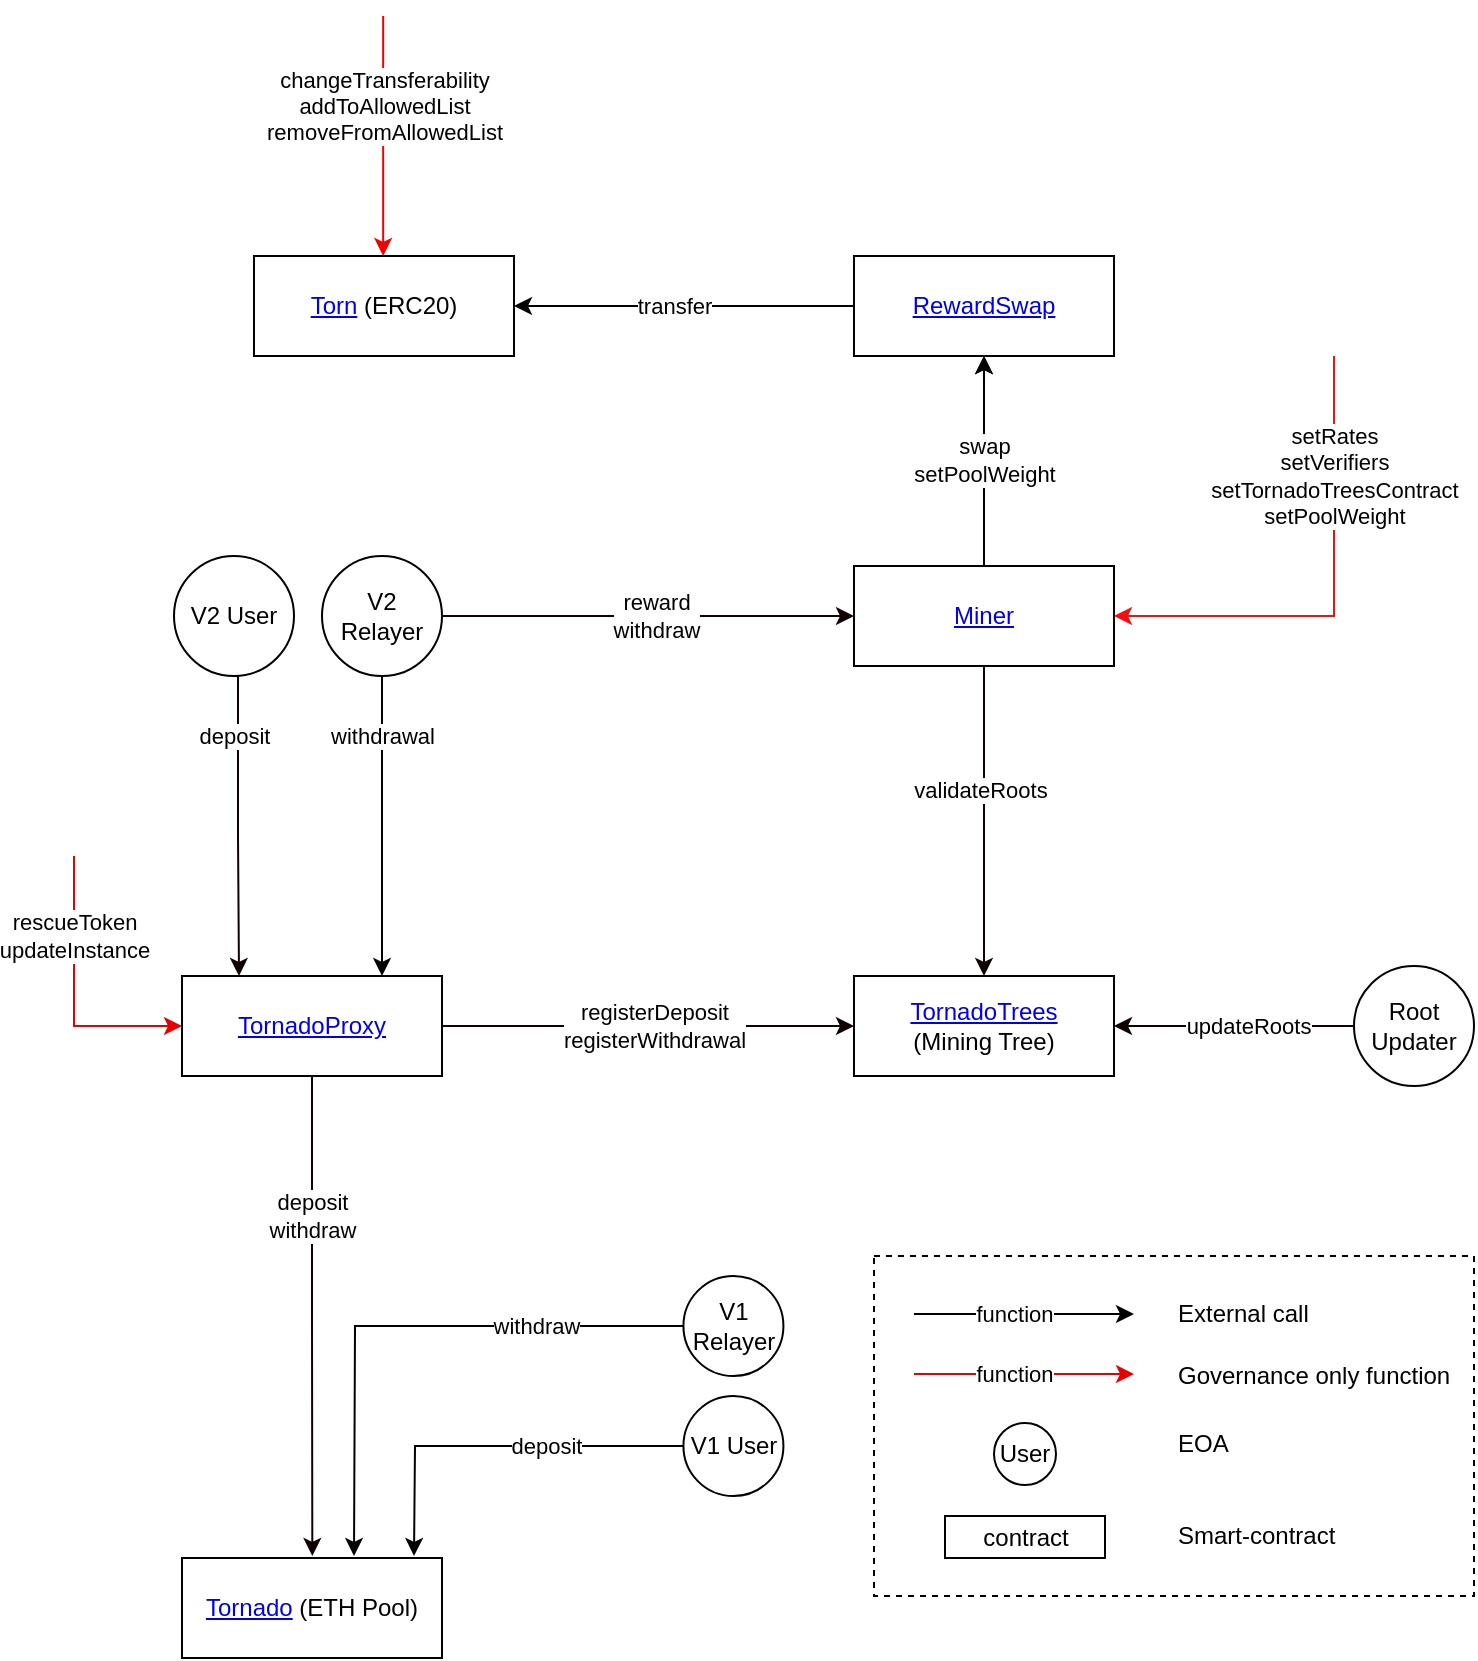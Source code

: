 <mxfile version="14.1.1" type="github">
  <diagram id="FH1iWryAGuNWAByBNUl9" name="Page-1">
    <mxGraphModel dx="314" dy="1593" grid="1" gridSize="10" guides="1" tooltips="1" connect="1" arrows="1" fold="1" page="1" pageScale="1" pageWidth="850" pageHeight="1100" math="0" shadow="0">
      <root>
        <mxCell id="0" />
        <mxCell id="1" parent="0" />
        <mxCell id="BRn1b3QUICaBh6Dq6EM4-35" style="edgeStyle=orthogonalEdgeStyle;rounded=0;orthogonalLoop=1;jettySize=auto;html=1;exitX=0.5;exitY=1;exitDx=0;exitDy=0;strokeColor=#120101;" edge="1" parent="1" source="BRn1b3QUICaBh6Dq6EM4-2">
          <mxGeometry relative="1" as="geometry">
            <mxPoint x="279.167" y="710" as="targetPoint" />
          </mxGeometry>
        </mxCell>
        <mxCell id="BRn1b3QUICaBh6Dq6EM4-36" value="deposit&lt;br&gt;withdraw" style="edgeLabel;html=1;align=center;verticalAlign=middle;resizable=0;points=[];" vertex="1" connectable="0" parent="BRn1b3QUICaBh6Dq6EM4-35">
          <mxGeometry x="-0.423" y="-2" relative="1" as="geometry">
            <mxPoint x="2" as="offset" />
          </mxGeometry>
        </mxCell>
        <mxCell id="BRn1b3QUICaBh6Dq6EM4-40" style="edgeStyle=orthogonalEdgeStyle;rounded=0;orthogonalLoop=1;jettySize=auto;html=1;exitX=1;exitY=0.5;exitDx=0;exitDy=0;entryX=0;entryY=0.5;entryDx=0;entryDy=0;strokeColor=#120101;" edge="1" parent="1" source="BRn1b3QUICaBh6Dq6EM4-2" target="BRn1b3QUICaBh6Dq6EM4-37">
          <mxGeometry relative="1" as="geometry" />
        </mxCell>
        <mxCell id="BRn1b3QUICaBh6Dq6EM4-41" value="registerDeposit&lt;br&gt;registerWithdrawal" style="edgeLabel;html=1;align=center;verticalAlign=middle;resizable=0;points=[];" vertex="1" connectable="0" parent="BRn1b3QUICaBh6Dq6EM4-40">
          <mxGeometry x="-0.117" y="3" relative="1" as="geometry">
            <mxPoint x="15.17" y="3" as="offset" />
          </mxGeometry>
        </mxCell>
        <mxCell id="BRn1b3QUICaBh6Dq6EM4-2" value="&lt;a href=&quot;https://github.com/tornadocash/tornado-anonymity-mining/blob/master/contracts/TornadoProxy.sol&quot;&gt;TornadoProxy&lt;/a&gt;" style="rounded=0;whiteSpace=wrap;html=1;" vertex="1" parent="1">
          <mxGeometry x="214" y="420" width="130" height="50" as="geometry" />
        </mxCell>
        <mxCell id="BRn1b3QUICaBh6Dq6EM4-4" style="edgeStyle=orthogonalEdgeStyle;rounded=0;orthogonalLoop=1;jettySize=auto;html=1;exitX=0.5;exitY=1;exitDx=0;exitDy=0;entryX=0.5;entryY=0;entryDx=0;entryDy=0;" edge="1" parent="1" source="BRn1b3QUICaBh6Dq6EM4-3">
          <mxGeometry relative="1" as="geometry">
            <mxPoint x="314.0" y="420" as="targetPoint" />
          </mxGeometry>
        </mxCell>
        <mxCell id="BRn1b3QUICaBh6Dq6EM4-5" value="withdrawal" style="edgeLabel;html=1;align=center;verticalAlign=middle;resizable=0;points=[];" vertex="1" connectable="0" parent="BRn1b3QUICaBh6Dq6EM4-4">
          <mxGeometry x="-0.187" y="-3" relative="1" as="geometry">
            <mxPoint x="3" y="-31" as="offset" />
          </mxGeometry>
        </mxCell>
        <mxCell id="BRn1b3QUICaBh6Dq6EM4-53" style="edgeStyle=orthogonalEdgeStyle;rounded=0;orthogonalLoop=1;jettySize=auto;html=1;exitX=1;exitY=0.5;exitDx=0;exitDy=0;strokeColor=#120101;" edge="1" parent="1" source="BRn1b3QUICaBh6Dq6EM4-3" target="BRn1b3QUICaBh6Dq6EM4-52">
          <mxGeometry relative="1" as="geometry" />
        </mxCell>
        <mxCell id="BRn1b3QUICaBh6Dq6EM4-54" value="reward&lt;br&gt;withdraw" style="edgeLabel;html=1;align=center;verticalAlign=middle;resizable=0;points=[];" vertex="1" connectable="0" parent="BRn1b3QUICaBh6Dq6EM4-53">
          <mxGeometry x="-0.278" y="2" relative="1" as="geometry">
            <mxPoint x="31.83" y="2" as="offset" />
          </mxGeometry>
        </mxCell>
        <mxCell id="BRn1b3QUICaBh6Dq6EM4-3" value="V2 Relayer" style="ellipse;whiteSpace=wrap;html=1;aspect=fixed;" vertex="1" parent="1">
          <mxGeometry x="284" y="210" width="60" height="60" as="geometry" />
        </mxCell>
        <mxCell id="BRn1b3QUICaBh6Dq6EM4-12" value="&lt;a href=&quot;https://github.com/tornadocash/tornado-core/blob/master/contracts/ETHTornado.sol&quot;&gt;Tornado&lt;/a&gt; (ETH Pool)" style="rounded=0;whiteSpace=wrap;html=1;" vertex="1" parent="1">
          <mxGeometry x="214" y="711" width="130" height="50" as="geometry" />
        </mxCell>
        <mxCell id="BRn1b3QUICaBh6Dq6EM4-69" style="edgeStyle=orthogonalEdgeStyle;rounded=0;orthogonalLoop=1;jettySize=auto;html=1;exitX=0;exitY=0.5;exitDx=0;exitDy=0;strokeColor=#030000;" edge="1" parent="1" source="BRn1b3QUICaBh6Dq6EM4-18">
          <mxGeometry relative="1" as="geometry">
            <mxPoint x="330" y="710" as="targetPoint" />
          </mxGeometry>
        </mxCell>
        <mxCell id="BRn1b3QUICaBh6Dq6EM4-71" value="deposit" style="edgeLabel;html=1;align=center;verticalAlign=middle;resizable=0;points=[];" vertex="1" connectable="0" parent="BRn1b3QUICaBh6Dq6EM4-69">
          <mxGeometry x="-0.332" y="-2" relative="1" as="geometry">
            <mxPoint x="-6.38" y="1.98" as="offset" />
          </mxGeometry>
        </mxCell>
        <mxCell id="BRn1b3QUICaBh6Dq6EM4-18" value="V1 User" style="ellipse;whiteSpace=wrap;html=1;aspect=fixed;" vertex="1" parent="1">
          <mxGeometry x="464.71" y="630" width="50" height="50" as="geometry" />
        </mxCell>
        <mxCell id="BRn1b3QUICaBh6Dq6EM4-29" style="edgeStyle=orthogonalEdgeStyle;rounded=0;orthogonalLoop=1;jettySize=auto;html=1;exitX=0.5;exitY=1;exitDx=0;exitDy=0;entryX=0.25;entryY=0;entryDx=0;entryDy=0;strokeColor=#120101;" edge="1" parent="1" source="BRn1b3QUICaBh6Dq6EM4-27">
          <mxGeometry relative="1" as="geometry">
            <mxPoint x="242.5" y="420" as="targetPoint" />
            <Array as="points">
              <mxPoint x="242" y="270" />
              <mxPoint x="242" y="350" />
            </Array>
          </mxGeometry>
        </mxCell>
        <mxCell id="BRn1b3QUICaBh6Dq6EM4-30" value="deposit" style="edgeLabel;html=1;align=center;verticalAlign=middle;resizable=0;points=[];" vertex="1" connectable="0" parent="BRn1b3QUICaBh6Dq6EM4-29">
          <mxGeometry x="-0.781" y="-2" relative="1" as="geometry">
            <mxPoint y="15.33" as="offset" />
          </mxGeometry>
        </mxCell>
        <mxCell id="BRn1b3QUICaBh6Dq6EM4-27" value="V2 User" style="ellipse;whiteSpace=wrap;html=1;aspect=fixed;" vertex="1" parent="1">
          <mxGeometry x="210" y="210" width="60" height="60" as="geometry" />
        </mxCell>
        <mxCell id="BRn1b3QUICaBh6Dq6EM4-68" style="edgeStyle=orthogonalEdgeStyle;rounded=0;orthogonalLoop=1;jettySize=auto;html=1;exitX=0;exitY=0.5;exitDx=0;exitDy=0;strokeColor=#030000;" edge="1" parent="1" source="BRn1b3QUICaBh6Dq6EM4-31">
          <mxGeometry relative="1" as="geometry">
            <mxPoint x="300" y="710" as="targetPoint" />
          </mxGeometry>
        </mxCell>
        <mxCell id="BRn1b3QUICaBh6Dq6EM4-70" value="withdraw" style="edgeLabel;html=1;align=center;verticalAlign=middle;resizable=0;points=[];" vertex="1" connectable="0" parent="BRn1b3QUICaBh6Dq6EM4-68">
          <mxGeometry x="-0.517" y="-1" relative="1" as="geometry">
            <mxPoint x="-6.38" y="0.99" as="offset" />
          </mxGeometry>
        </mxCell>
        <mxCell id="BRn1b3QUICaBh6Dq6EM4-31" value="V1 Relayer" style="ellipse;whiteSpace=wrap;html=1;aspect=fixed;" vertex="1" parent="1">
          <mxGeometry x="464.71" y="570" width="50" height="50" as="geometry" />
        </mxCell>
        <mxCell id="BRn1b3QUICaBh6Dq6EM4-37" value="&lt;a href=&quot;https://github.com/tornadocash/tornado-anonymity-mining/blob/master/contracts/TornadoTrees.sol&quot;&gt;TornadoTrees&lt;/a&gt;&lt;br&gt;(Mining Tree)" style="rounded=0;whiteSpace=wrap;html=1;" vertex="1" parent="1">
          <mxGeometry x="550" y="420" width="130" height="50" as="geometry" />
        </mxCell>
        <mxCell id="BRn1b3QUICaBh6Dq6EM4-48" style="edgeStyle=orthogonalEdgeStyle;rounded=0;orthogonalLoop=1;jettySize=auto;html=1;exitX=0;exitY=0.5;exitDx=0;exitDy=0;entryX=1;entryY=0.5;entryDx=0;entryDy=0;strokeColor=#120101;" edge="1" parent="1" source="BRn1b3QUICaBh6Dq6EM4-42" target="BRn1b3QUICaBh6Dq6EM4-37">
          <mxGeometry relative="1" as="geometry" />
        </mxCell>
        <mxCell id="BRn1b3QUICaBh6Dq6EM4-50" value="updateRoots" style="edgeLabel;html=1;align=center;verticalAlign=middle;resizable=0;points=[];" vertex="1" connectable="0" parent="BRn1b3QUICaBh6Dq6EM4-48">
          <mxGeometry x="-0.28" y="2" relative="1" as="geometry">
            <mxPoint x="-10.4" y="-2" as="offset" />
          </mxGeometry>
        </mxCell>
        <mxCell id="BRn1b3QUICaBh6Dq6EM4-42" value="Root&lt;br&gt;Updater" style="ellipse;whiteSpace=wrap;html=1;aspect=fixed;" vertex="1" parent="1">
          <mxGeometry x="800" y="415" width="60" height="60" as="geometry" />
        </mxCell>
        <mxCell id="BRn1b3QUICaBh6Dq6EM4-64" style="edgeStyle=orthogonalEdgeStyle;rounded=0;orthogonalLoop=1;jettySize=auto;html=1;exitX=0;exitY=0.5;exitDx=0;exitDy=0;entryX=1;entryY=0.5;entryDx=0;entryDy=0;strokeColor=#050000;" edge="1" parent="1" source="BRn1b3QUICaBh6Dq6EM4-51" target="BRn1b3QUICaBh6Dq6EM4-63">
          <mxGeometry relative="1" as="geometry" />
        </mxCell>
        <mxCell id="BRn1b3QUICaBh6Dq6EM4-65" value="transfer" style="edgeLabel;html=1;align=center;verticalAlign=middle;resizable=0;points=[];" vertex="1" connectable="0" parent="BRn1b3QUICaBh6Dq6EM4-64">
          <mxGeometry x="0.333" y="1" relative="1" as="geometry">
            <mxPoint x="23.33" y="-1" as="offset" />
          </mxGeometry>
        </mxCell>
        <mxCell id="BRn1b3QUICaBh6Dq6EM4-51" value="&lt;a href=&quot;https://github.com/tornadocash/tornado-anonymity-mining/blob/master/contracts/RewardSwap.sol&quot;&gt;RewardSwap&lt;/a&gt;" style="rounded=0;whiteSpace=wrap;html=1;" vertex="1" parent="1">
          <mxGeometry x="550" y="60" width="130" height="50" as="geometry" />
        </mxCell>
        <mxCell id="BRn1b3QUICaBh6Dq6EM4-55" style="edgeStyle=orthogonalEdgeStyle;rounded=0;orthogonalLoop=1;jettySize=auto;html=1;exitX=0.5;exitY=1;exitDx=0;exitDy=0;strokeColor=#120101;" edge="1" parent="1" source="BRn1b3QUICaBh6Dq6EM4-52" target="BRn1b3QUICaBh6Dq6EM4-37">
          <mxGeometry relative="1" as="geometry" />
        </mxCell>
        <mxCell id="BRn1b3QUICaBh6Dq6EM4-56" value="validateRoots" style="edgeLabel;html=1;align=center;verticalAlign=middle;resizable=0;points=[];" vertex="1" connectable="0" parent="BRn1b3QUICaBh6Dq6EM4-55">
          <mxGeometry x="-0.202" y="-2" relative="1" as="geometry">
            <mxPoint as="offset" />
          </mxGeometry>
        </mxCell>
        <mxCell id="BRn1b3QUICaBh6Dq6EM4-59" style="edgeStyle=orthogonalEdgeStyle;rounded=0;orthogonalLoop=1;jettySize=auto;html=1;exitX=0.5;exitY=0;exitDx=0;exitDy=0;entryX=0.5;entryY=1;entryDx=0;entryDy=0;strokeColor=#050000;" edge="1" parent="1" source="BRn1b3QUICaBh6Dq6EM4-52" target="BRn1b3QUICaBh6Dq6EM4-51">
          <mxGeometry relative="1" as="geometry" />
        </mxCell>
        <mxCell id="BRn1b3QUICaBh6Dq6EM4-61" value="" style="edgeStyle=orthogonalEdgeStyle;rounded=0;orthogonalLoop=1;jettySize=auto;html=1;strokeColor=#050000;" edge="1" parent="1" source="BRn1b3QUICaBh6Dq6EM4-52" target="BRn1b3QUICaBh6Dq6EM4-51">
          <mxGeometry relative="1" as="geometry" />
        </mxCell>
        <mxCell id="BRn1b3QUICaBh6Dq6EM4-62" value="swap&lt;br&gt;setPoolWeight" style="edgeLabel;html=1;align=center;verticalAlign=middle;resizable=0;points=[];" vertex="1" connectable="0" parent="BRn1b3QUICaBh6Dq6EM4-61">
          <mxGeometry x="-0.18" y="-3" relative="1" as="geometry">
            <mxPoint x="-3" y="-10" as="offset" />
          </mxGeometry>
        </mxCell>
        <mxCell id="BRn1b3QUICaBh6Dq6EM4-52" value="&lt;a href=&quot;https://github.com/tornadocash/tornado-anonymity-mining/blob/master/contracts/Miner.sol&quot;&gt;Miner&lt;/a&gt;" style="rounded=0;whiteSpace=wrap;html=1;" vertex="1" parent="1">
          <mxGeometry x="550" y="215" width="130" height="50" as="geometry" />
        </mxCell>
        <mxCell id="BRn1b3QUICaBh6Dq6EM4-57" value="" style="endArrow=classic;html=1;entryX=1;entryY=0.5;entryDx=0;entryDy=0;strokeColor=#F70E0E;rounded=0;" edge="1" parent="1" target="BRn1b3QUICaBh6Dq6EM4-52">
          <mxGeometry width="50" height="50" relative="1" as="geometry">
            <mxPoint x="790" y="110" as="sourcePoint" />
            <mxPoint x="730" y="150" as="targetPoint" />
            <Array as="points">
              <mxPoint x="790" y="240" />
            </Array>
          </mxGeometry>
        </mxCell>
        <mxCell id="BRn1b3QUICaBh6Dq6EM4-58" value="setRates&lt;br&gt;setVerifiers&lt;br&gt;setTornadoTreesContract&lt;br&gt;setPoolWeight" style="edgeLabel;html=1;align=center;verticalAlign=middle;resizable=0;points=[];" vertex="1" connectable="0" parent="BRn1b3QUICaBh6Dq6EM4-57">
          <mxGeometry x="0.354" relative="1" as="geometry">
            <mxPoint x="32.35" y="-70" as="offset" />
          </mxGeometry>
        </mxCell>
        <mxCell id="BRn1b3QUICaBh6Dq6EM4-63" value="&lt;a href=&quot;https://github.com/tornadocash/torn-token/blob/master/contracts/TORN.sol&quot;&gt;Torn&lt;/a&gt;&amp;nbsp;(ERC20)" style="rounded=0;whiteSpace=wrap;html=1;" vertex="1" parent="1">
          <mxGeometry x="250" y="60" width="130" height="50" as="geometry" />
        </mxCell>
        <mxCell id="BRn1b3QUICaBh6Dq6EM4-66" value="" style="endArrow=classic;html=1;entryX=0.5;entryY=0;entryDx=0;entryDy=0;strokeColor=#F50000;" edge="1" parent="1">
          <mxGeometry width="50" height="50" relative="1" as="geometry">
            <mxPoint x="314.58" y="-60" as="sourcePoint" />
            <mxPoint x="314.58" y="60" as="targetPoint" />
          </mxGeometry>
        </mxCell>
        <mxCell id="BRn1b3QUICaBh6Dq6EM4-67" value="changeTransferability&lt;br&gt;addToAllowedList&lt;br&gt;removeFromAllowedList" style="edgeLabel;html=1;align=center;verticalAlign=middle;resizable=0;points=[];" vertex="1" connectable="0" parent="BRn1b3QUICaBh6Dq6EM4-66">
          <mxGeometry x="-0.53" relative="1" as="geometry">
            <mxPoint x="0.42" y="16.67" as="offset" />
          </mxGeometry>
        </mxCell>
        <mxCell id="BRn1b3QUICaBh6Dq6EM4-72" value="External call" style="text;html=1;strokeColor=none;fillColor=none;align=left;verticalAlign=middle;whiteSpace=wrap;rounded=0;" vertex="1" parent="1">
          <mxGeometry x="710" y="579" width="80" height="20" as="geometry" />
        </mxCell>
        <mxCell id="BRn1b3QUICaBh6Dq6EM4-74" value="" style="endArrow=classic;html=1;strokeColor=#030000;" edge="1" parent="1">
          <mxGeometry width="50" height="50" relative="1" as="geometry">
            <mxPoint x="580" y="589" as="sourcePoint" />
            <mxPoint x="690" y="589" as="targetPoint" />
          </mxGeometry>
        </mxCell>
        <mxCell id="BRn1b3QUICaBh6Dq6EM4-75" value="function" style="edgeLabel;html=1;align=center;verticalAlign=middle;resizable=0;points=[];" vertex="1" connectable="0" parent="BRn1b3QUICaBh6Dq6EM4-74">
          <mxGeometry x="-0.527" relative="1" as="geometry">
            <mxPoint x="24" as="offset" />
          </mxGeometry>
        </mxCell>
        <mxCell id="BRn1b3QUICaBh6Dq6EM4-76" value="Governance only function" style="text;html=1;strokeColor=none;fillColor=none;align=left;verticalAlign=middle;whiteSpace=wrap;rounded=0;" vertex="1" parent="1">
          <mxGeometry x="710" y="610" width="150" height="20" as="geometry" />
        </mxCell>
        <mxCell id="BRn1b3QUICaBh6Dq6EM4-77" value="" style="endArrow=classic;html=1;strokeColor=#E80000;" edge="1" parent="1">
          <mxGeometry width="50" height="50" relative="1" as="geometry">
            <mxPoint x="580" y="619" as="sourcePoint" />
            <mxPoint x="690" y="619" as="targetPoint" />
          </mxGeometry>
        </mxCell>
        <mxCell id="BRn1b3QUICaBh6Dq6EM4-78" value="function" style="edgeLabel;html=1;align=center;verticalAlign=middle;resizable=0;points=[];" vertex="1" connectable="0" parent="BRn1b3QUICaBh6Dq6EM4-77">
          <mxGeometry x="-0.527" relative="1" as="geometry">
            <mxPoint x="24" as="offset" />
          </mxGeometry>
        </mxCell>
        <mxCell id="BRn1b3QUICaBh6Dq6EM4-79" value="User" style="ellipse;whiteSpace=wrap;html=1;aspect=fixed;" vertex="1" parent="1">
          <mxGeometry x="620" y="643.5" width="31" height="31" as="geometry" />
        </mxCell>
        <mxCell id="BRn1b3QUICaBh6Dq6EM4-80" value="EOA" style="text;html=1;strokeColor=none;fillColor=none;align=left;verticalAlign=middle;whiteSpace=wrap;rounded=0;" vertex="1" parent="1">
          <mxGeometry x="710" y="643.5" width="150" height="20" as="geometry" />
        </mxCell>
        <mxCell id="BRn1b3QUICaBh6Dq6EM4-81" value="contract" style="rounded=0;whiteSpace=wrap;html=1;" vertex="1" parent="1">
          <mxGeometry x="595.5" y="690" width="80" height="21" as="geometry" />
        </mxCell>
        <mxCell id="BRn1b3QUICaBh6Dq6EM4-82" value="Smart-contract" style="text;html=1;align=left;verticalAlign=middle;resizable=0;points=[];autosize=1;" vertex="1" parent="1">
          <mxGeometry x="710" y="690" width="90" height="20" as="geometry" />
        </mxCell>
        <mxCell id="BRn1b3QUICaBh6Dq6EM4-85" value="" style="rounded=0;whiteSpace=wrap;html=1;labelBackgroundColor=none;align=left;fillColor=none;dashed=1;" vertex="1" parent="1">
          <mxGeometry x="560" y="560" width="300" height="170" as="geometry" />
        </mxCell>
        <mxCell id="BRn1b3QUICaBh6Dq6EM4-86" value="" style="endArrow=classic;html=1;strokeColor=#E80000;entryX=0;entryY=0.5;entryDx=0;entryDy=0;rounded=0;" edge="1" parent="1" target="BRn1b3QUICaBh6Dq6EM4-2">
          <mxGeometry width="50" height="50" relative="1" as="geometry">
            <mxPoint x="160" y="360" as="sourcePoint" />
            <mxPoint x="190" y="440" as="targetPoint" />
            <Array as="points">
              <mxPoint x="160" y="445" />
            </Array>
          </mxGeometry>
        </mxCell>
        <mxCell id="BRn1b3QUICaBh6Dq6EM4-87" value="&lt;div&gt;rescueToken&lt;/div&gt;&lt;div&gt;updateInstance&lt;/div&gt;" style="edgeLabel;html=1;align=center;verticalAlign=middle;resizable=0;points=[];" vertex="1" connectable="0" parent="BRn1b3QUICaBh6Dq6EM4-86">
          <mxGeometry x="-0.627" relative="1" as="geometry">
            <mxPoint y="14.17" as="offset" />
          </mxGeometry>
        </mxCell>
      </root>
    </mxGraphModel>
  </diagram>
</mxfile>
